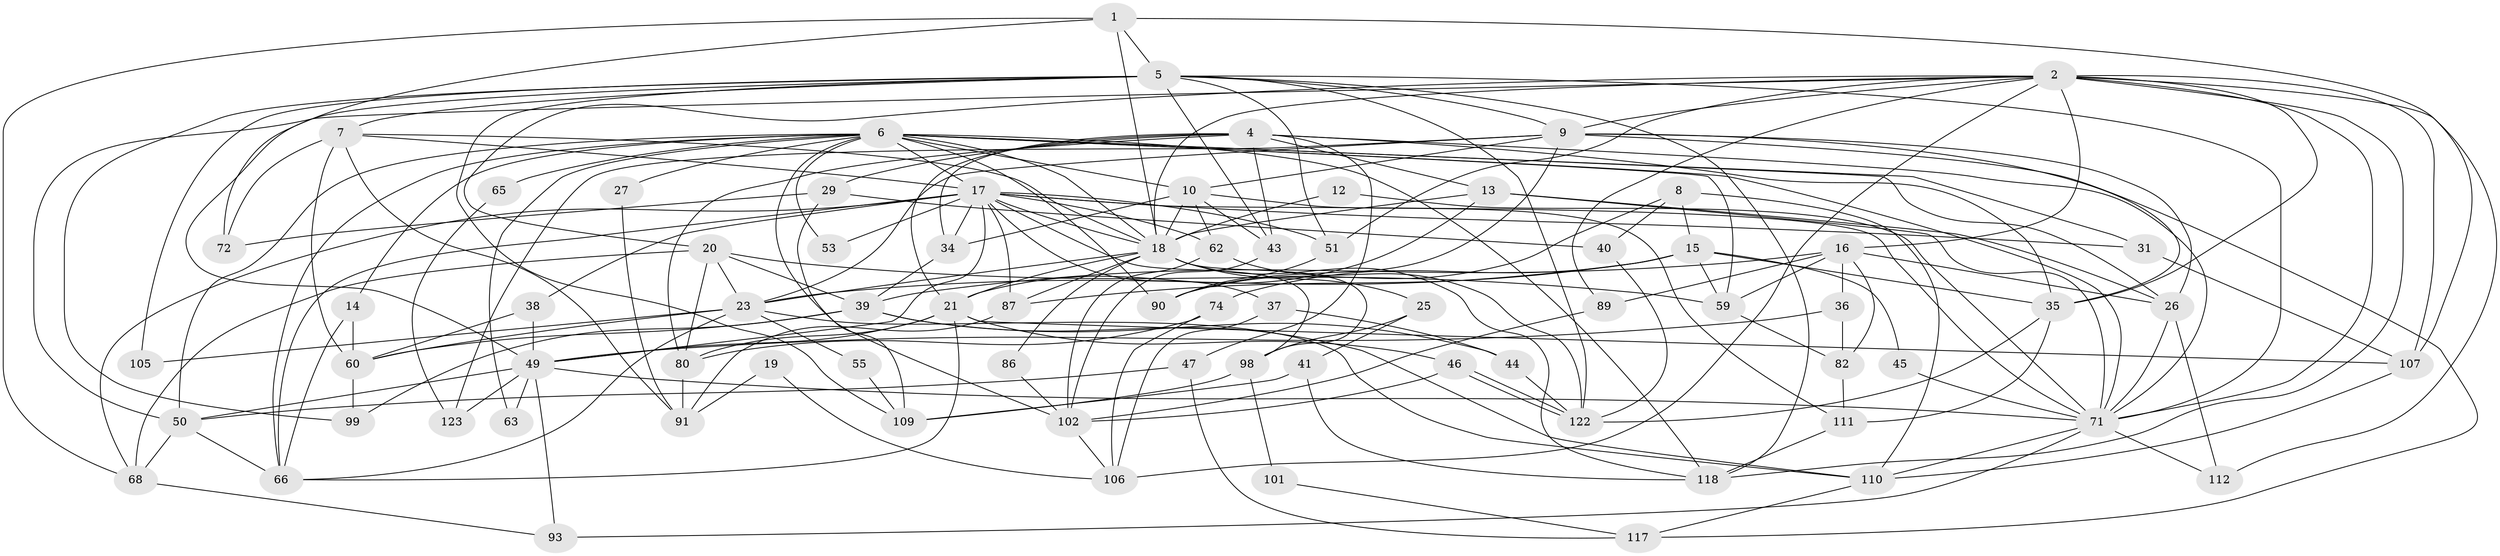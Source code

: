 // original degree distribution, {2: 0.1484375, 10: 0.0078125, 5: 0.1875, 3: 0.25, 6: 0.0859375, 4: 0.2734375, 7: 0.046875}
// Generated by graph-tools (version 1.1) at 2025/18/03/04/25 18:18:59]
// undirected, 76 vertices, 199 edges
graph export_dot {
graph [start="1"]
  node [color=gray90,style=filled];
  1 [super="+3"];
  2 [super="+24"];
  4 [super="+48"];
  5 [super="+94+42+22"];
  6 [super="+11+52"];
  7 [super="+114"];
  8;
  9 [super="+119"];
  10 [super="+54"];
  12;
  13;
  14;
  15 [super="+116"];
  16 [super="+96+32"];
  17 [super="+73+104"];
  18 [super="+33+70"];
  19;
  20 [super="+113+64"];
  21 [super="+30"];
  23 [super="+92+76+75"];
  25;
  26 [super="+88"];
  27;
  29 [super="+121"];
  31 [super="+100"];
  34;
  35;
  36 [super="+126"];
  37;
  38;
  39 [super="+97"];
  40;
  41;
  43 [super="+56"];
  44;
  45;
  46;
  47;
  49 [super="+103"];
  50 [super="+57+58"];
  51;
  53;
  55;
  59;
  60;
  62 [super="+79"];
  63;
  65;
  66;
  68 [super="+83"];
  71 [super="+77+81"];
  72;
  74;
  80;
  82;
  86;
  87;
  89;
  90;
  91;
  93 [super="+128"];
  98;
  99;
  101;
  102 [super="+124"];
  105;
  106;
  107 [super="+120"];
  109;
  110;
  111;
  112;
  117;
  118;
  122;
  123;
  1 -- 107;
  1 -- 18;
  1 -- 68;
  1 -- 5;
  1 -- 72;
  2 -- 35;
  2 -- 106;
  2 -- 107;
  2 -- 118;
  2 -- 50;
  2 -- 20;
  2 -- 18;
  2 -- 112;
  2 -- 51;
  2 -- 89;
  2 -- 71;
  2 -- 16;
  2 -- 9;
  4 -- 47;
  4 -- 34;
  4 -- 35;
  4 -- 13;
  4 -- 80;
  4 -- 29;
  4 -- 43;
  4 -- 21;
  4 -- 71;
  5 -- 43;
  5 -- 105;
  5 -- 49 [weight=2];
  5 -- 99;
  5 -- 122;
  5 -- 9;
  5 -- 7;
  5 -- 71;
  5 -- 109;
  5 -- 51;
  5 -- 118;
  6 -- 66;
  6 -- 26;
  6 -- 90;
  6 -- 10;
  6 -- 53;
  6 -- 27;
  6 -- 31;
  6 -- 63 [weight=2];
  6 -- 65;
  6 -- 14;
  6 -- 118;
  6 -- 59;
  6 -- 50;
  6 -- 102;
  6 -- 17;
  6 -- 18;
  6 -- 71;
  7 -- 72;
  7 -- 91;
  7 -- 60;
  7 -- 18;
  7 -- 17;
  8 -- 15;
  8 -- 110;
  8 -- 40;
  8 -- 90;
  9 -- 90;
  9 -- 117;
  9 -- 123;
  9 -- 23;
  9 -- 10;
  9 -- 35;
  9 -- 26;
  10 -- 111;
  10 -- 34;
  10 -- 43 [weight=2];
  10 -- 62;
  10 -- 18;
  12 -- 18;
  12 -- 71;
  13 -- 21;
  13 -- 18;
  13 -- 71;
  13 -- 26;
  14 -- 60;
  14 -- 66;
  15 -- 59;
  15 -- 87;
  15 -- 35;
  15 -- 74;
  15 -- 45;
  15 -- 23 [weight=2];
  16 -- 39;
  16 -- 82;
  16 -- 59;
  16 -- 89;
  16 -- 36;
  16 -- 26;
  17 -- 37;
  17 -- 34;
  17 -- 51;
  17 -- 71;
  17 -- 18;
  17 -- 98;
  17 -- 68;
  17 -- 53;
  17 -- 38;
  17 -- 62;
  17 -- 49;
  17 -- 66;
  17 -- 87;
  17 -- 31;
  18 -- 98;
  18 -- 118;
  18 -- 87;
  18 -- 21;
  18 -- 23;
  18 -- 86;
  18 -- 25;
  19 -- 106;
  19 -- 91;
  20 -- 80;
  20 -- 68;
  20 -- 39;
  20 -- 59;
  20 -- 23;
  21 -- 107;
  21 -- 80;
  21 -- 66;
  21 -- 46;
  21 -- 49;
  23 -- 60;
  23 -- 110;
  23 -- 66;
  23 -- 55;
  23 -- 105;
  25 -- 98;
  25 -- 41;
  26 -- 112;
  26 -- 71;
  27 -- 91;
  29 -- 40;
  29 -- 72;
  29 -- 109;
  31 -- 107;
  34 -- 39;
  35 -- 111;
  35 -- 122;
  36 -- 82;
  36 -- 49;
  37 -- 44;
  37 -- 106;
  38 -- 60;
  38 -- 49;
  39 -- 110;
  39 -- 44;
  39 -- 99;
  39 -- 60;
  40 -- 122;
  41 -- 118;
  41 -- 109;
  43 -- 102;
  44 -- 122;
  45 -- 71;
  46 -- 102;
  46 -- 122;
  46 -- 122;
  47 -- 117;
  47 -- 50;
  49 -- 63 [weight=2];
  49 -- 71;
  49 -- 50;
  49 -- 123;
  49 -- 93;
  50 -- 66;
  50 -- 68;
  51 -- 90;
  55 -- 109;
  59 -- 82;
  60 -- 99;
  62 -- 102;
  62 -- 122;
  65 -- 123;
  68 -- 93;
  71 -- 93;
  71 -- 110;
  71 -- 112;
  74 -- 80;
  74 -- 106;
  80 -- 91;
  82 -- 111;
  86 -- 102;
  87 -- 91;
  89 -- 102;
  98 -- 109;
  98 -- 101;
  101 -- 117;
  102 -- 106;
  107 -- 110;
  110 -- 117;
  111 -- 118;
}
